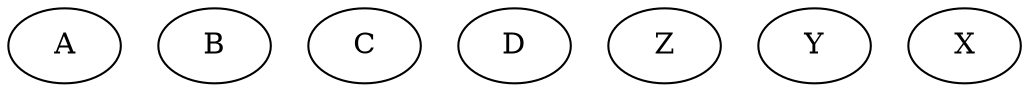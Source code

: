 graph test_attr_ends_with {
  A [x="bar"]
  B [x="foobar"]
  C [x=" bar"]
  D [x=bar]
  Z [x="bar "]
  Y [x="barfoo"]
  X [x="bar bar ba"]
}
